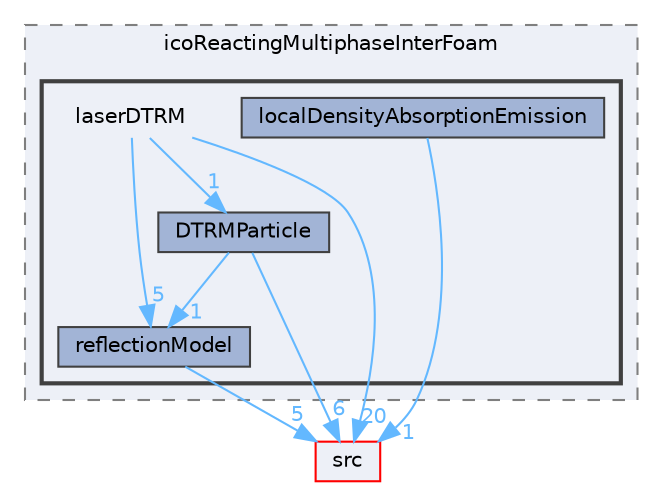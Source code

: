 digraph "applications/solvers/multiphase/icoReactingMultiphaseInterFoam/laserDTRM"
{
 // LATEX_PDF_SIZE
  bgcolor="transparent";
  edge [fontname=Helvetica,fontsize=10,labelfontname=Helvetica,labelfontsize=10];
  node [fontname=Helvetica,fontsize=10,shape=box,height=0.2,width=0.4];
  compound=true
  subgraph clusterdir_1ff87e91ba7f0e4bf8179bd47788b26b {
    graph [ bgcolor="#edf0f7", pencolor="grey50", label="icoReactingMultiphaseInterFoam", fontname=Helvetica,fontsize=10 style="filled,dashed", URL="dir_1ff87e91ba7f0e4bf8179bd47788b26b.html",tooltip=""]
  subgraph clusterdir_73a577334200d1ddf7eccf77782bc5f9 {
    graph [ bgcolor="#edf0f7", pencolor="grey25", label="", fontname=Helvetica,fontsize=10 style="filled,bold", URL="dir_73a577334200d1ddf7eccf77782bc5f9.html",tooltip=""]
    dir_73a577334200d1ddf7eccf77782bc5f9 [shape=plaintext, label="laserDTRM"];
  dir_2bb3a3346b46f8df5f22ac6a69065b2a [label="DTRMParticle", fillcolor="#a2b4d6", color="grey25", style="filled", URL="dir_2bb3a3346b46f8df5f22ac6a69065b2a.html",tooltip=""];
  dir_fefbab021127890418f9f623ad09a789 [label="localDensityAbsorptionEmission", fillcolor="#a2b4d6", color="grey25", style="filled", URL="dir_fefbab021127890418f9f623ad09a789.html",tooltip=""];
  dir_e944b23a9482893a0f1e38eaa537ebd2 [label="reflectionModel", fillcolor="#a2b4d6", color="grey25", style="filled", URL="dir_e944b23a9482893a0f1e38eaa537ebd2.html",tooltip=""];
  }
  }
  dir_68267d1309a1af8e8297ef4c3efbcdba [label="src", fillcolor="#edf0f7", color="red", style="filled", URL="dir_68267d1309a1af8e8297ef4c3efbcdba.html",tooltip=""];
  dir_73a577334200d1ddf7eccf77782bc5f9->dir_2bb3a3346b46f8df5f22ac6a69065b2a [headlabel="1", labeldistance=1.5 headhref="dir_002100_001063.html" href="dir_002100_001063.html" color="steelblue1" fontcolor="steelblue1"];
  dir_73a577334200d1ddf7eccf77782bc5f9->dir_68267d1309a1af8e8297ef4c3efbcdba [headlabel="20", labeldistance=1.5 headhref="dir_002100_003729.html" href="dir_002100_003729.html" color="steelblue1" fontcolor="steelblue1"];
  dir_73a577334200d1ddf7eccf77782bc5f9->dir_e944b23a9482893a0f1e38eaa537ebd2 [headlabel="5", labeldistance=1.5 headhref="dir_002100_003280.html" href="dir_002100_003280.html" color="steelblue1" fontcolor="steelblue1"];
  dir_2bb3a3346b46f8df5f22ac6a69065b2a->dir_68267d1309a1af8e8297ef4c3efbcdba [headlabel="6", labeldistance=1.5 headhref="dir_001063_003729.html" href="dir_001063_003729.html" color="steelblue1" fontcolor="steelblue1"];
  dir_2bb3a3346b46f8df5f22ac6a69065b2a->dir_e944b23a9482893a0f1e38eaa537ebd2 [headlabel="1", labeldistance=1.5 headhref="dir_001063_003280.html" href="dir_001063_003280.html" color="steelblue1" fontcolor="steelblue1"];
  dir_fefbab021127890418f9f623ad09a789->dir_68267d1309a1af8e8297ef4c3efbcdba [headlabel="1", labeldistance=1.5 headhref="dir_002250_003729.html" href="dir_002250_003729.html" color="steelblue1" fontcolor="steelblue1"];
  dir_e944b23a9482893a0f1e38eaa537ebd2->dir_68267d1309a1af8e8297ef4c3efbcdba [headlabel="5", labeldistance=1.5 headhref="dir_003280_003729.html" href="dir_003280_003729.html" color="steelblue1" fontcolor="steelblue1"];
}
